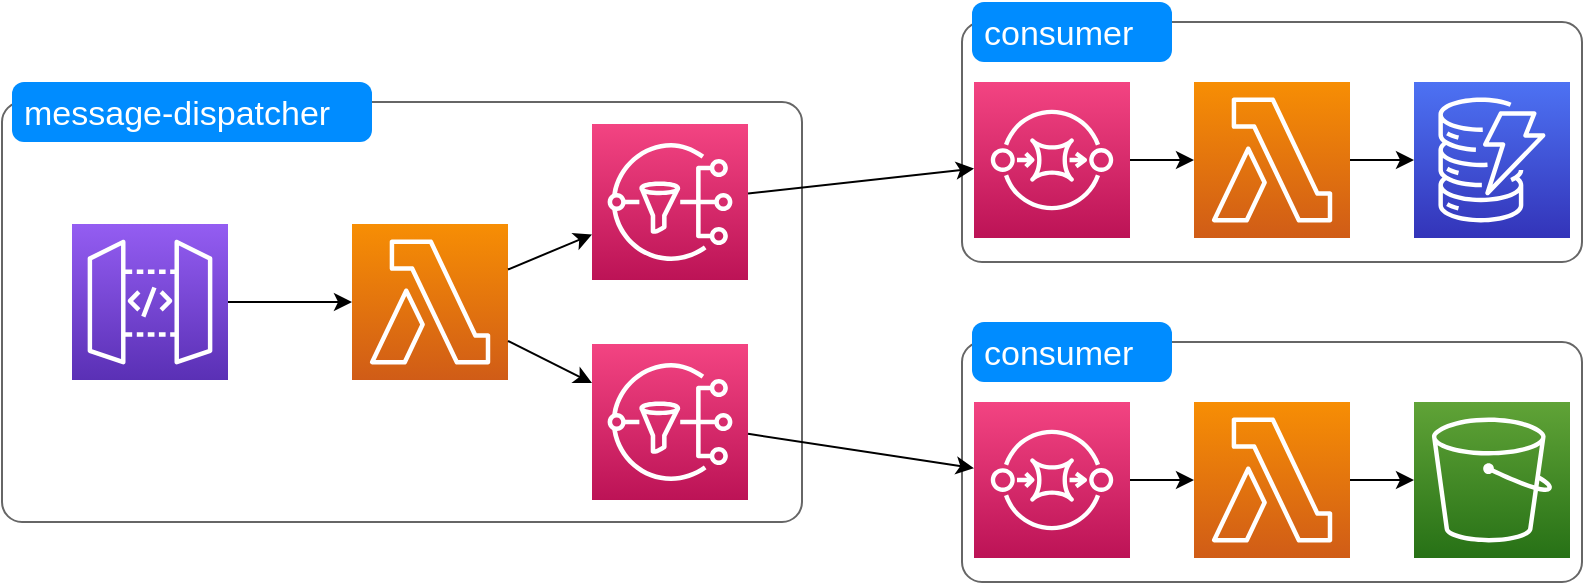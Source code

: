<mxfile version="14.1.6" type="device"><diagram id="sEDUAWZl3oGR6u0PvvGs" name="Page-1"><mxGraphModel dx="1422" dy="705" grid="1" gridSize="10" guides="1" tooltips="1" connect="1" arrows="1" fold="1" page="1" pageScale="1" pageWidth="850" pageHeight="1100" math="0" shadow="0"><root><mxCell id="0"/><mxCell id="1" parent="0"/><mxCell id="4eoIGH9h1l6byG4z-4x7-14" value="" style="shape=mxgraph.mockup.containers.marginRect;rectMarginTop=10;strokeColor=#666666;strokeWidth=1;dashed=0;rounded=1;arcSize=5;recursiveResize=0;" vertex="1" parent="1"><mxGeometry x="40" y="100" width="400" height="220" as="geometry"/></mxCell><mxCell id="4eoIGH9h1l6byG4z-4x7-15" value="message-dispatcher" style="shape=rect;strokeColor=none;fillColor=#008cff;strokeWidth=1;dashed=0;rounded=1;arcSize=20;fontColor=#ffffff;fontSize=17;spacing=2;spacingTop=-2;align=left;autosize=1;spacingLeft=4;resizeWidth=0;resizeHeight=0;perimeter=none;" vertex="1" parent="4eoIGH9h1l6byG4z-4x7-14"><mxGeometry x="5" width="180" height="30" as="geometry"/></mxCell><mxCell id="4eoIGH9h1l6byG4z-4x7-2" value="" style="outlineConnect=0;fontColor=#232F3E;gradientColor=#F78E04;gradientDirection=north;fillColor=#D05C17;strokeColor=#ffffff;dashed=0;verticalLabelPosition=bottom;verticalAlign=top;align=center;html=1;fontSize=12;fontStyle=0;aspect=fixed;shape=mxgraph.aws4.resourceIcon;resIcon=mxgraph.aws4.lambda;" vertex="1" parent="4eoIGH9h1l6byG4z-4x7-14"><mxGeometry x="175" y="71" width="78" height="78" as="geometry"/></mxCell><mxCell id="4eoIGH9h1l6byG4z-4x7-1" value="" style="outlineConnect=0;fontColor=#232F3E;gradientColor=#945DF2;gradientDirection=north;fillColor=#5A30B5;strokeColor=#ffffff;dashed=0;verticalLabelPosition=bottom;verticalAlign=top;align=center;html=1;fontSize=12;fontStyle=0;aspect=fixed;shape=mxgraph.aws4.resourceIcon;resIcon=mxgraph.aws4.api_gateway;" vertex="1" parent="1"><mxGeometry x="75" y="171" width="78" height="78" as="geometry"/></mxCell><mxCell id="4eoIGH9h1l6byG4z-4x7-3" value="" style="outlineConnect=0;fontColor=#232F3E;gradientColor=#F34482;gradientDirection=north;fillColor=#BC1356;strokeColor=#ffffff;dashed=0;verticalLabelPosition=bottom;verticalAlign=top;align=center;html=1;fontSize=12;fontStyle=0;aspect=fixed;shape=mxgraph.aws4.resourceIcon;resIcon=mxgraph.aws4.sns;" vertex="1" parent="1"><mxGeometry x="335" y="121" width="78" height="78" as="geometry"/></mxCell><mxCell id="4eoIGH9h1l6byG4z-4x7-4" value="" style="outlineConnect=0;fontColor=#232F3E;gradientColor=#F34482;gradientDirection=north;fillColor=#BC1356;strokeColor=#ffffff;dashed=0;verticalLabelPosition=bottom;verticalAlign=top;align=center;html=1;fontSize=12;fontStyle=0;aspect=fixed;shape=mxgraph.aws4.resourceIcon;resIcon=mxgraph.aws4.sns;" vertex="1" parent="1"><mxGeometry x="335" y="231" width="78" height="78" as="geometry"/></mxCell><mxCell id="4eoIGH9h1l6byG4z-4x7-16" value="" style="shape=mxgraph.mockup.containers.marginRect;rectMarginTop=10;strokeColor=#666666;strokeWidth=1;dashed=0;rounded=1;arcSize=5;recursiveResize=0;" vertex="1" parent="1"><mxGeometry x="520" y="60" width="310" height="130" as="geometry"/></mxCell><mxCell id="4eoIGH9h1l6byG4z-4x7-17" value="consumer" style="shape=rect;strokeColor=none;fillColor=#008cff;strokeWidth=1;dashed=0;rounded=1;arcSize=20;fontColor=#ffffff;fontSize=17;spacing=2;spacingTop=-2;align=left;autosize=1;spacingLeft=4;resizeWidth=0;resizeHeight=0;perimeter=none;" vertex="1" parent="4eoIGH9h1l6byG4z-4x7-16"><mxGeometry x="5" width="100" height="30" as="geometry"/></mxCell><mxCell id="4eoIGH9h1l6byG4z-4x7-7" value="" style="outlineConnect=0;fontColor=#232F3E;gradientColor=#F34482;gradientDirection=north;fillColor=#BC1356;strokeColor=#ffffff;dashed=0;verticalLabelPosition=bottom;verticalAlign=top;align=center;html=1;fontSize=12;fontStyle=0;aspect=fixed;shape=mxgraph.aws4.resourceIcon;resIcon=mxgraph.aws4.sqs;" vertex="1" parent="4eoIGH9h1l6byG4z-4x7-16"><mxGeometry x="6" y="40" width="78" height="78" as="geometry"/></mxCell><mxCell id="4eoIGH9h1l6byG4z-4x7-10" value="" style="outlineConnect=0;fontColor=#232F3E;gradientColor=#F78E04;gradientDirection=north;fillColor=#D05C17;strokeColor=#ffffff;dashed=0;verticalLabelPosition=bottom;verticalAlign=top;align=center;html=1;fontSize=12;fontStyle=0;aspect=fixed;shape=mxgraph.aws4.resourceIcon;resIcon=mxgraph.aws4.lambda;" vertex="1" parent="4eoIGH9h1l6byG4z-4x7-16"><mxGeometry x="116" y="40" width="78" height="78" as="geometry"/></mxCell><mxCell id="4eoIGH9h1l6byG4z-4x7-13" value="" style="outlineConnect=0;fontColor=#232F3E;gradientColor=#4D72F3;gradientDirection=north;fillColor=#3334B9;strokeColor=#ffffff;dashed=0;verticalLabelPosition=bottom;verticalAlign=top;align=center;html=1;fontSize=12;fontStyle=0;aspect=fixed;shape=mxgraph.aws4.resourceIcon;resIcon=mxgraph.aws4.dynamodb;" vertex="1" parent="4eoIGH9h1l6byG4z-4x7-16"><mxGeometry x="226" y="40" width="78" height="78" as="geometry"/></mxCell><mxCell id="4eoIGH9h1l6byG4z-4x7-25" value="" style="endArrow=classic;html=1;" edge="1" parent="4eoIGH9h1l6byG4z-4x7-16" source="4eoIGH9h1l6byG4z-4x7-7" target="4eoIGH9h1l6byG4z-4x7-10"><mxGeometry width="50" height="50" relative="1" as="geometry"><mxPoint x="-97" y="105.712" as="sourcePoint"/><mxPoint x="16" y="93.288" as="targetPoint"/></mxGeometry></mxCell><mxCell id="4eoIGH9h1l6byG4z-4x7-28" value="" style="endArrow=classic;html=1;" edge="1" parent="4eoIGH9h1l6byG4z-4x7-16" source="4eoIGH9h1l6byG4z-4x7-10" target="4eoIGH9h1l6byG4z-4x7-13"><mxGeometry width="50" height="50" relative="1" as="geometry"><mxPoint x="204" y="249" as="sourcePoint"/><mxPoint x="236" y="249" as="targetPoint"/></mxGeometry></mxCell><mxCell id="4eoIGH9h1l6byG4z-4x7-18" value="" style="shape=mxgraph.mockup.containers.marginRect;rectMarginTop=10;strokeColor=#666666;strokeWidth=1;dashed=0;rounded=1;arcSize=5;recursiveResize=0;" vertex="1" parent="1"><mxGeometry x="520" y="220" width="310" height="130" as="geometry"/></mxCell><mxCell id="4eoIGH9h1l6byG4z-4x7-19" value="consumer" style="shape=rect;strokeColor=none;fillColor=#008cff;strokeWidth=1;dashed=0;rounded=1;arcSize=20;fontColor=#ffffff;fontSize=17;spacing=2;spacingTop=-2;align=left;autosize=1;spacingLeft=4;resizeWidth=0;resizeHeight=0;perimeter=none;" vertex="1" parent="4eoIGH9h1l6byG4z-4x7-18"><mxGeometry x="5" width="100" height="30" as="geometry"/></mxCell><mxCell id="4eoIGH9h1l6byG4z-4x7-8" value="" style="outlineConnect=0;fontColor=#232F3E;gradientColor=#F34482;gradientDirection=north;fillColor=#BC1356;strokeColor=#ffffff;dashed=0;verticalLabelPosition=bottom;verticalAlign=top;align=center;html=1;fontSize=12;fontStyle=0;aspect=fixed;shape=mxgraph.aws4.resourceIcon;resIcon=mxgraph.aws4.sqs;" vertex="1" parent="4eoIGH9h1l6byG4z-4x7-18"><mxGeometry x="6" y="40" width="78" height="78" as="geometry"/></mxCell><mxCell id="4eoIGH9h1l6byG4z-4x7-9" value="" style="outlineConnect=0;fontColor=#232F3E;gradientColor=#F78E04;gradientDirection=north;fillColor=#D05C17;strokeColor=#ffffff;dashed=0;verticalLabelPosition=bottom;verticalAlign=top;align=center;html=1;fontSize=12;fontStyle=0;aspect=fixed;shape=mxgraph.aws4.resourceIcon;resIcon=mxgraph.aws4.lambda;" vertex="1" parent="4eoIGH9h1l6byG4z-4x7-18"><mxGeometry x="116" y="40" width="78" height="78" as="geometry"/></mxCell><mxCell id="4eoIGH9h1l6byG4z-4x7-11" value="" style="outlineConnect=0;fontColor=#232F3E;gradientColor=#60A337;gradientDirection=north;fillColor=#277116;strokeColor=#ffffff;dashed=0;verticalLabelPosition=bottom;verticalAlign=top;align=center;html=1;fontSize=12;fontStyle=0;aspect=fixed;shape=mxgraph.aws4.resourceIcon;resIcon=mxgraph.aws4.s3;" vertex="1" parent="4eoIGH9h1l6byG4z-4x7-18"><mxGeometry x="226" y="40" width="78" height="78" as="geometry"/></mxCell><mxCell id="4eoIGH9h1l6byG4z-4x7-26" value="" style="endArrow=classic;html=1;" edge="1" parent="4eoIGH9h1l6byG4z-4x7-18" source="4eoIGH9h1l6byG4z-4x7-8" target="4eoIGH9h1l6byG4z-4x7-9"><mxGeometry width="50" height="50" relative="1" as="geometry"><mxPoint x="94" y="-71" as="sourcePoint"/><mxPoint x="126" y="-71" as="targetPoint"/></mxGeometry></mxCell><mxCell id="4eoIGH9h1l6byG4z-4x7-27" value="" style="endArrow=classic;html=1;" edge="1" parent="4eoIGH9h1l6byG4z-4x7-18" source="4eoIGH9h1l6byG4z-4x7-9" target="4eoIGH9h1l6byG4z-4x7-11"><mxGeometry width="50" height="50" relative="1" as="geometry"><mxPoint x="94" y="89" as="sourcePoint"/><mxPoint x="126" y="89" as="targetPoint"/></mxGeometry></mxCell><mxCell id="4eoIGH9h1l6byG4z-4x7-20" value="" style="endArrow=classic;html=1;" edge="1" parent="1" source="4eoIGH9h1l6byG4z-4x7-3" target="4eoIGH9h1l6byG4z-4x7-7"><mxGeometry width="50" height="50" relative="1" as="geometry"><mxPoint x="340" y="40" as="sourcePoint"/><mxPoint x="470" y="80" as="targetPoint"/></mxGeometry></mxCell><mxCell id="4eoIGH9h1l6byG4z-4x7-21" value="" style="endArrow=classic;html=1;" edge="1" parent="1" source="4eoIGH9h1l6byG4z-4x7-4" target="4eoIGH9h1l6byG4z-4x7-8"><mxGeometry width="50" height="50" relative="1" as="geometry"><mxPoint x="408" y="157.917" as="sourcePoint"/><mxPoint x="536" y="151.083" as="targetPoint"/></mxGeometry></mxCell><mxCell id="4eoIGH9h1l6byG4z-4x7-22" value="" style="endArrow=classic;html=1;" edge="1" parent="1" source="4eoIGH9h1l6byG4z-4x7-2" target="4eoIGH9h1l6byG4z-4x7-3"><mxGeometry width="50" height="50" relative="1" as="geometry"><mxPoint x="305" y="80" as="sourcePoint"/><mxPoint x="355" y="30" as="targetPoint"/></mxGeometry></mxCell><mxCell id="4eoIGH9h1l6byG4z-4x7-23" value="" style="endArrow=classic;html=1;" edge="1" parent="1" source="4eoIGH9h1l6byG4z-4x7-2" target="4eoIGH9h1l6byG4z-4x7-4"><mxGeometry width="50" height="50" relative="1" as="geometry"><mxPoint x="303" y="203.75" as="sourcePoint"/><mxPoint x="345" y="186.25" as="targetPoint"/></mxGeometry></mxCell><mxCell id="4eoIGH9h1l6byG4z-4x7-24" value="" style="endArrow=classic;html=1;" edge="1" parent="1" source="4eoIGH9h1l6byG4z-4x7-1" target="4eoIGH9h1l6byG4z-4x7-2"><mxGeometry width="50" height="50" relative="1" as="geometry"><mxPoint x="423" y="285.921" as="sourcePoint"/><mxPoint x="536" y="303.079" as="targetPoint"/></mxGeometry></mxCell></root></mxGraphModel></diagram></mxfile>